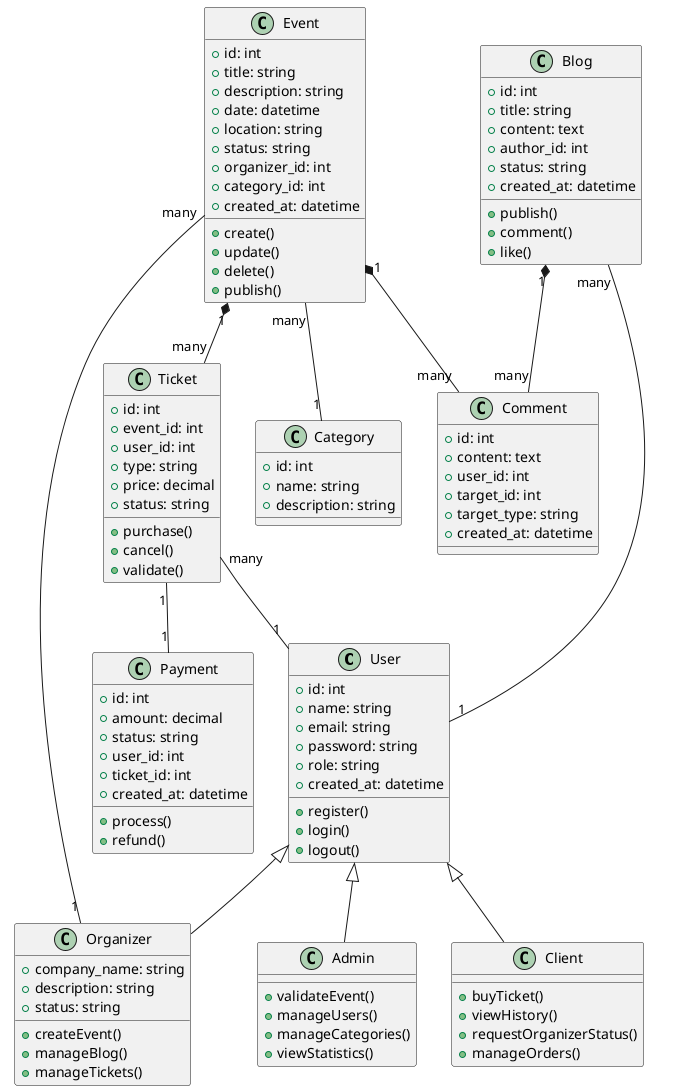 @startuml Class Diagram

class User {
  +id: int
  +name: string
  +email: string
  +password: string
  +role: string
  +created_at: datetime
  +register()
  +login()
  +logout()
}

class Admin {
  +validateEvent()
  +manageUsers()
  +manageCategories()
  +viewStatistics()
}

class Organizer {
  +company_name: string
  +description: string
  +status: string
  +createEvent()
  +manageBlog()
  +manageTickets()
}

class Client {
  +buyTicket()
  +viewHistory()
  +requestOrganizerStatus()
  +manageOrders()
}

class Event {
  +id: int
  +title: string
  +description: string
  +date: datetime
  +location: string
  +status: string
  +organizer_id: int
  +category_id: int
  +created_at: datetime
  +create()
  +update()
  +delete()
  +publish()
}

class Ticket {
  +id: int
  +event_id: int
  +user_id: int
  +type: string
  +price: decimal
  +status: string
  +purchase()
  +cancel()
  +validate()
}

class Blog {
  +id: int
  +title: string
  +content: text
  +author_id: int
  +status: string
  +created_at: datetime
  +publish()
  +comment()
  +like()
}

class Category {
  +id: int
  +name: string
  +description: string
}

class Comment {
  +id: int
  +content: text
  +user_id: int
  +target_id: int
  +target_type: string
  +created_at: datetime
}

class Payment {
  +id: int
  +amount: decimal
  +status: string
  +user_id: int
  +ticket_id: int
  +created_at: datetime
  +process()
  +refund()
}

' Relations
User <|-- Admin
User <|-- Organizer
User <|-- Client

Event "1" *-- "many" Ticket
Event "1" *-- "many" Comment
Event "many" -- "1" Category
Event "many" -- "1" Organizer

Blog "1" *-- "many" Comment
Blog "many" -- "1" User

Ticket "1" -- "1" Payment
Ticket "many" -- "1" User

@enduml
